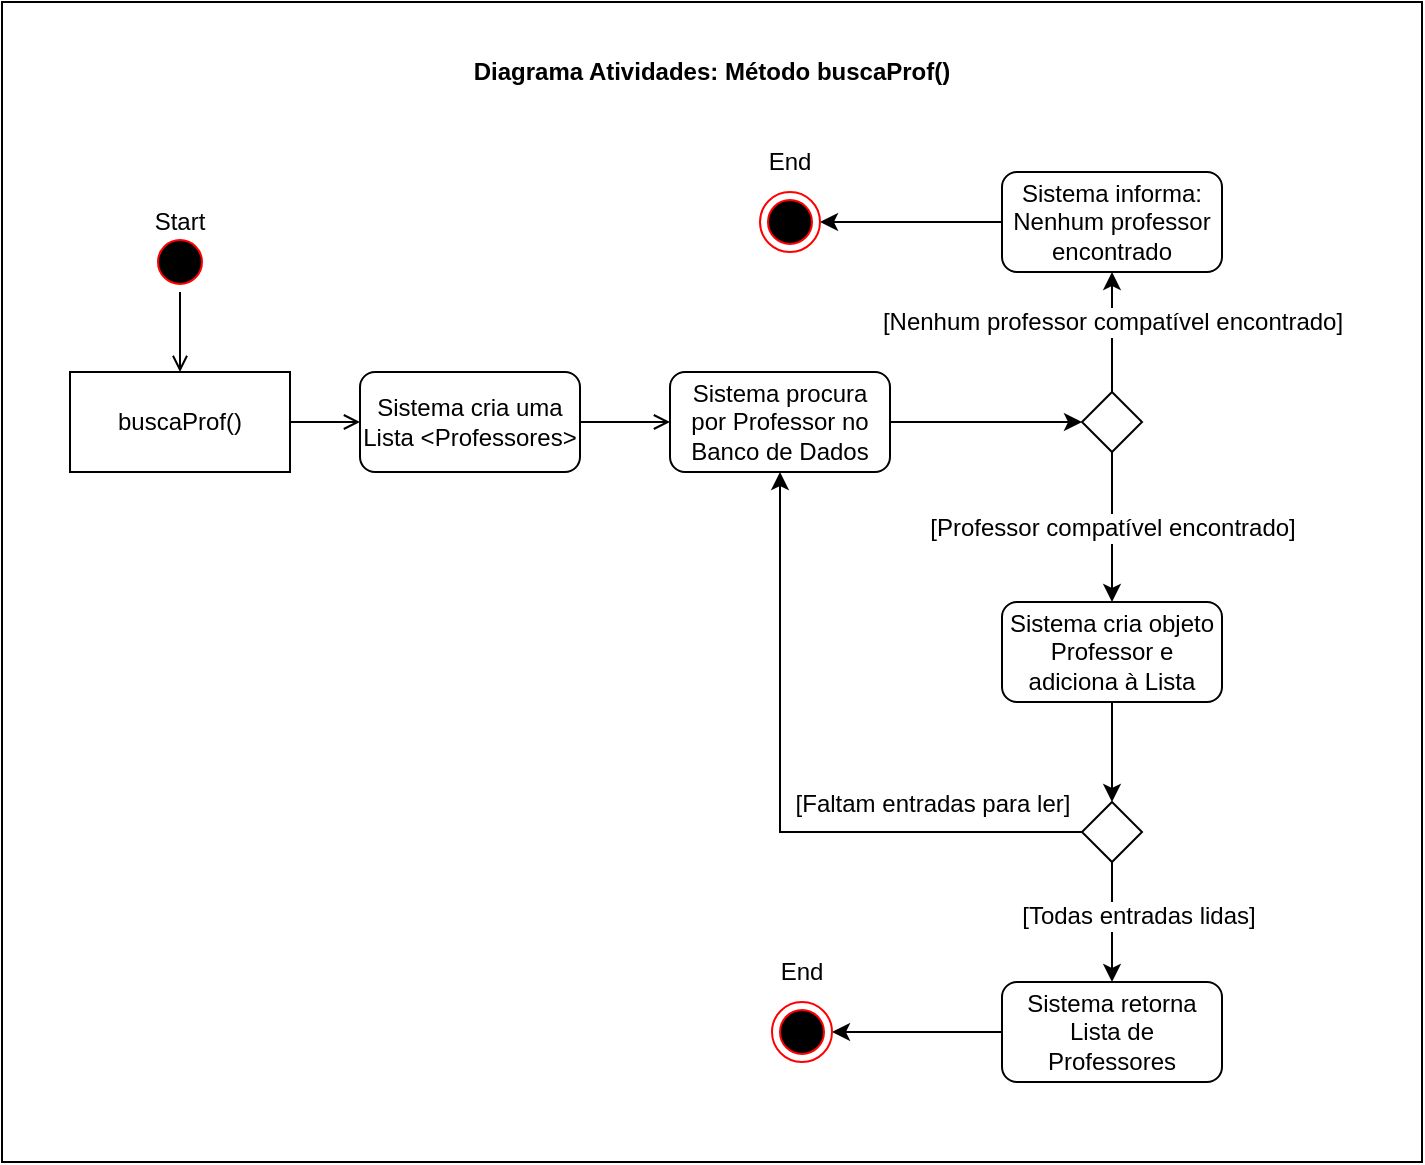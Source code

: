 <mxfile version="17.4.5" type="github"><diagram id="K4K4sw-SvnPi-Xp2zfu7" name="Page-1"><mxGraphModel dx="1483" dy="827" grid="1" gridSize="10" guides="1" tooltips="1" connect="1" arrows="1" fold="1" page="1" pageScale="1" pageWidth="827" pageHeight="1169" math="0" shadow="0"><root><mxCell id="0"/><mxCell id="-COqRw_WhlQFN3roihxA-24" value="Background" parent="0"/><mxCell id="-COqRw_WhlQFN3roihxA-25" value="" style="rounded=0;whiteSpace=wrap;html=1;fontSize=12;connectable=0;allowArrows=0;rotatable=1;" vertex="1" parent="-COqRw_WhlQFN3roihxA-24"><mxGeometry x="380" y="260" width="710" height="580" as="geometry"/></mxCell><mxCell id="-COqRw_WhlQFN3roihxA-26" value="Diagrama Atividades: Método buscaProf()" style="text;html=1;strokeColor=none;fillColor=none;align=center;verticalAlign=middle;whiteSpace=wrap;rounded=0;fontSize=12;fontStyle=1" vertex="1" parent="-COqRw_WhlQFN3roihxA-24"><mxGeometry x="580" y="280" width="310" height="30" as="geometry"/></mxCell><mxCell id="1" value="Atividades" parent="0"/><mxCell id="qpIeX8erUlRtWaujeON5-71" style="edgeStyle=orthogonalEdgeStyle;rounded=0;orthogonalLoop=1;jettySize=auto;html=1;endArrow=open;endFill=0;" parent="1" source="qpIeX8erUlRtWaujeON5-59" target="qpIeX8erUlRtWaujeON5-79" edge="1"><mxGeometry relative="1" as="geometry"><mxPoint x="469" y="445" as="targetPoint"/></mxGeometry></mxCell><mxCell id="qpIeX8erUlRtWaujeON5-59" value="" style="ellipse;html=1;shape=startState;fillColor=#000000;strokeColor=#ff0000;" parent="1" vertex="1"><mxGeometry x="454" y="375" width="30" height="30" as="geometry"/></mxCell><mxCell id="qpIeX8erUlRtWaujeON5-60" value="Start" style="text;html=1;strokeColor=none;fillColor=none;align=center;verticalAlign=middle;whiteSpace=wrap;rounded=0;" parent="1" vertex="1"><mxGeometry x="439" y="355" width="60" height="30" as="geometry"/></mxCell><mxCell id="qpIeX8erUlRtWaujeON5-82" style="edgeStyle=orthogonalEdgeStyle;rounded=0;orthogonalLoop=1;jettySize=auto;html=1;fontSize=9;endArrow=open;endFill=0;" parent="1" source="qpIeX8erUlRtWaujeON5-79" target="qpIeX8erUlRtWaujeON5-81" edge="1"><mxGeometry relative="1" as="geometry"/></mxCell><mxCell id="qpIeX8erUlRtWaujeON5-79" value="buscaProf()" style="rounded=0;whiteSpace=wrap;html=1;fontSize=12;" parent="1" vertex="1"><mxGeometry x="414" y="445" width="110" height="50" as="geometry"/></mxCell><mxCell id="qpIeX8erUlRtWaujeON5-145" style="edgeStyle=orthogonalEdgeStyle;rounded=0;orthogonalLoop=1;jettySize=auto;html=1;fontSize=11;fontColor=default;endArrow=open;endFill=0;" parent="1" source="qpIeX8erUlRtWaujeON5-81" target="qpIeX8erUlRtWaujeON5-144" edge="1"><mxGeometry relative="1" as="geometry"/></mxCell><mxCell id="qpIeX8erUlRtWaujeON5-81" value="Sistema cria uma Lista &amp;lt;Professores&amp;gt;" style="rounded=1;whiteSpace=wrap;html=1;" parent="1" vertex="1"><mxGeometry x="559" y="445" width="110" height="50" as="geometry"/></mxCell><mxCell id="-COqRw_WhlQFN3roihxA-4" style="edgeStyle=orthogonalEdgeStyle;rounded=0;orthogonalLoop=1;jettySize=auto;html=1;fontSize=12;" edge="1" parent="1" source="qpIeX8erUlRtWaujeON5-144" target="-COqRw_WhlQFN3roihxA-5"><mxGeometry relative="1" as="geometry"><mxPoint x="890" y="470" as="targetPoint"/></mxGeometry></mxCell><mxCell id="qpIeX8erUlRtWaujeON5-144" value="Sistema procura por Professor no Banco de Dados" style="rounded=1;whiteSpace=wrap;html=1;" parent="1" vertex="1"><mxGeometry x="714" y="445" width="110" height="50" as="geometry"/></mxCell><mxCell id="-COqRw_WhlQFN3roihxA-9" value="[Nenhum professor compatível encontrado]" style="edgeStyle=orthogonalEdgeStyle;rounded=0;orthogonalLoop=1;jettySize=auto;html=1;fontSize=12;" edge="1" parent="1" source="-COqRw_WhlQFN3roihxA-5" target="-COqRw_WhlQFN3roihxA-7"><mxGeometry x="0.167" relative="1" as="geometry"><mxPoint as="offset"/></mxGeometry></mxCell><mxCell id="-COqRw_WhlQFN3roihxA-14" value="[Professor compatível encontrado]" style="edgeStyle=orthogonalEdgeStyle;rounded=0;orthogonalLoop=1;jettySize=auto;html=1;fontSize=12;" edge="1" parent="1" source="-COqRw_WhlQFN3roihxA-5" target="-COqRw_WhlQFN3roihxA-13"><mxGeometry relative="1" as="geometry"/></mxCell><mxCell id="-COqRw_WhlQFN3roihxA-5" value="" style="rhombus;" vertex="1" parent="1"><mxGeometry x="920" y="455" width="30" height="30" as="geometry"/></mxCell><mxCell id="-COqRw_WhlQFN3roihxA-12" style="edgeStyle=orthogonalEdgeStyle;rounded=0;orthogonalLoop=1;jettySize=auto;html=1;fontSize=12;" edge="1" parent="1" source="-COqRw_WhlQFN3roihxA-7" target="-COqRw_WhlQFN3roihxA-10"><mxGeometry relative="1" as="geometry"/></mxCell><mxCell id="-COqRw_WhlQFN3roihxA-7" value="Sistema informa: Nenhum professor encontrado" style="rounded=1;whiteSpace=wrap;html=1;" vertex="1" parent="1"><mxGeometry x="880" y="345" width="110" height="50" as="geometry"/></mxCell><mxCell id="-COqRw_WhlQFN3roihxA-10" value="" style="ellipse;html=1;shape=endState;fillColor=#000000;strokeColor=#ff0000;rounded=0;fontSize=11;fontColor=default;" vertex="1" parent="1"><mxGeometry x="759" y="355" width="30" height="30" as="geometry"/></mxCell><mxCell id="-COqRw_WhlQFN3roihxA-11" value="End" style="text;html=1;strokeColor=none;fillColor=none;align=center;verticalAlign=middle;whiteSpace=wrap;rounded=0;" vertex="1" parent="1"><mxGeometry x="744" y="325" width="60" height="30" as="geometry"/></mxCell><mxCell id="-COqRw_WhlQFN3roihxA-17" style="edgeStyle=orthogonalEdgeStyle;rounded=0;orthogonalLoop=1;jettySize=auto;html=1;fontSize=12;" edge="1" parent="1" source="-COqRw_WhlQFN3roihxA-13" target="-COqRw_WhlQFN3roihxA-15"><mxGeometry relative="1" as="geometry"/></mxCell><mxCell id="-COqRw_WhlQFN3roihxA-13" value="Sistema cria objeto Professor e adiciona à Lista" style="rounded=1;whiteSpace=wrap;html=1;" vertex="1" parent="1"><mxGeometry x="880" y="560" width="110" height="50" as="geometry"/></mxCell><mxCell id="-COqRw_WhlQFN3roihxA-18" value="[Faltam entradas para ler]" style="edgeStyle=orthogonalEdgeStyle;rounded=0;orthogonalLoop=1;jettySize=auto;html=1;fontSize=12;" edge="1" parent="1" source="-COqRw_WhlQFN3roihxA-15" target="qpIeX8erUlRtWaujeON5-144"><mxGeometry x="-0.547" y="-14" relative="1" as="geometry"><mxPoint as="offset"/></mxGeometry></mxCell><mxCell id="-COqRw_WhlQFN3roihxA-20" value="[Todas entradas lidas]" style="edgeStyle=orthogonalEdgeStyle;rounded=0;orthogonalLoop=1;jettySize=auto;html=1;fontSize=12;" edge="1" parent="1" source="-COqRw_WhlQFN3roihxA-15" target="-COqRw_WhlQFN3roihxA-19"><mxGeometry x="-0.1" y="13" relative="1" as="geometry"><mxPoint as="offset"/></mxGeometry></mxCell><mxCell id="-COqRw_WhlQFN3roihxA-15" value="" style="rhombus;" vertex="1" parent="1"><mxGeometry x="920" y="660" width="30" height="30" as="geometry"/></mxCell><mxCell id="-COqRw_WhlQFN3roihxA-23" style="edgeStyle=orthogonalEdgeStyle;rounded=0;orthogonalLoop=1;jettySize=auto;html=1;fontSize=12;" edge="1" parent="1" source="-COqRw_WhlQFN3roihxA-19" target="-COqRw_WhlQFN3roihxA-21"><mxGeometry relative="1" as="geometry"/></mxCell><mxCell id="-COqRw_WhlQFN3roihxA-19" value="Sistema retorna Lista de Professores" style="rounded=1;whiteSpace=wrap;html=1;" vertex="1" parent="1"><mxGeometry x="880" y="750" width="110" height="50" as="geometry"/></mxCell><mxCell id="-COqRw_WhlQFN3roihxA-21" value="" style="ellipse;html=1;shape=endState;fillColor=#000000;strokeColor=#ff0000;rounded=0;fontSize=11;fontColor=default;" vertex="1" parent="1"><mxGeometry x="765" y="760" width="30" height="30" as="geometry"/></mxCell><mxCell id="-COqRw_WhlQFN3roihxA-22" value="End" style="text;html=1;strokeColor=none;fillColor=none;align=center;verticalAlign=middle;whiteSpace=wrap;rounded=0;" vertex="1" parent="1"><mxGeometry x="750" y="730" width="60" height="30" as="geometry"/></mxCell></root></mxGraphModel></diagram></mxfile>
